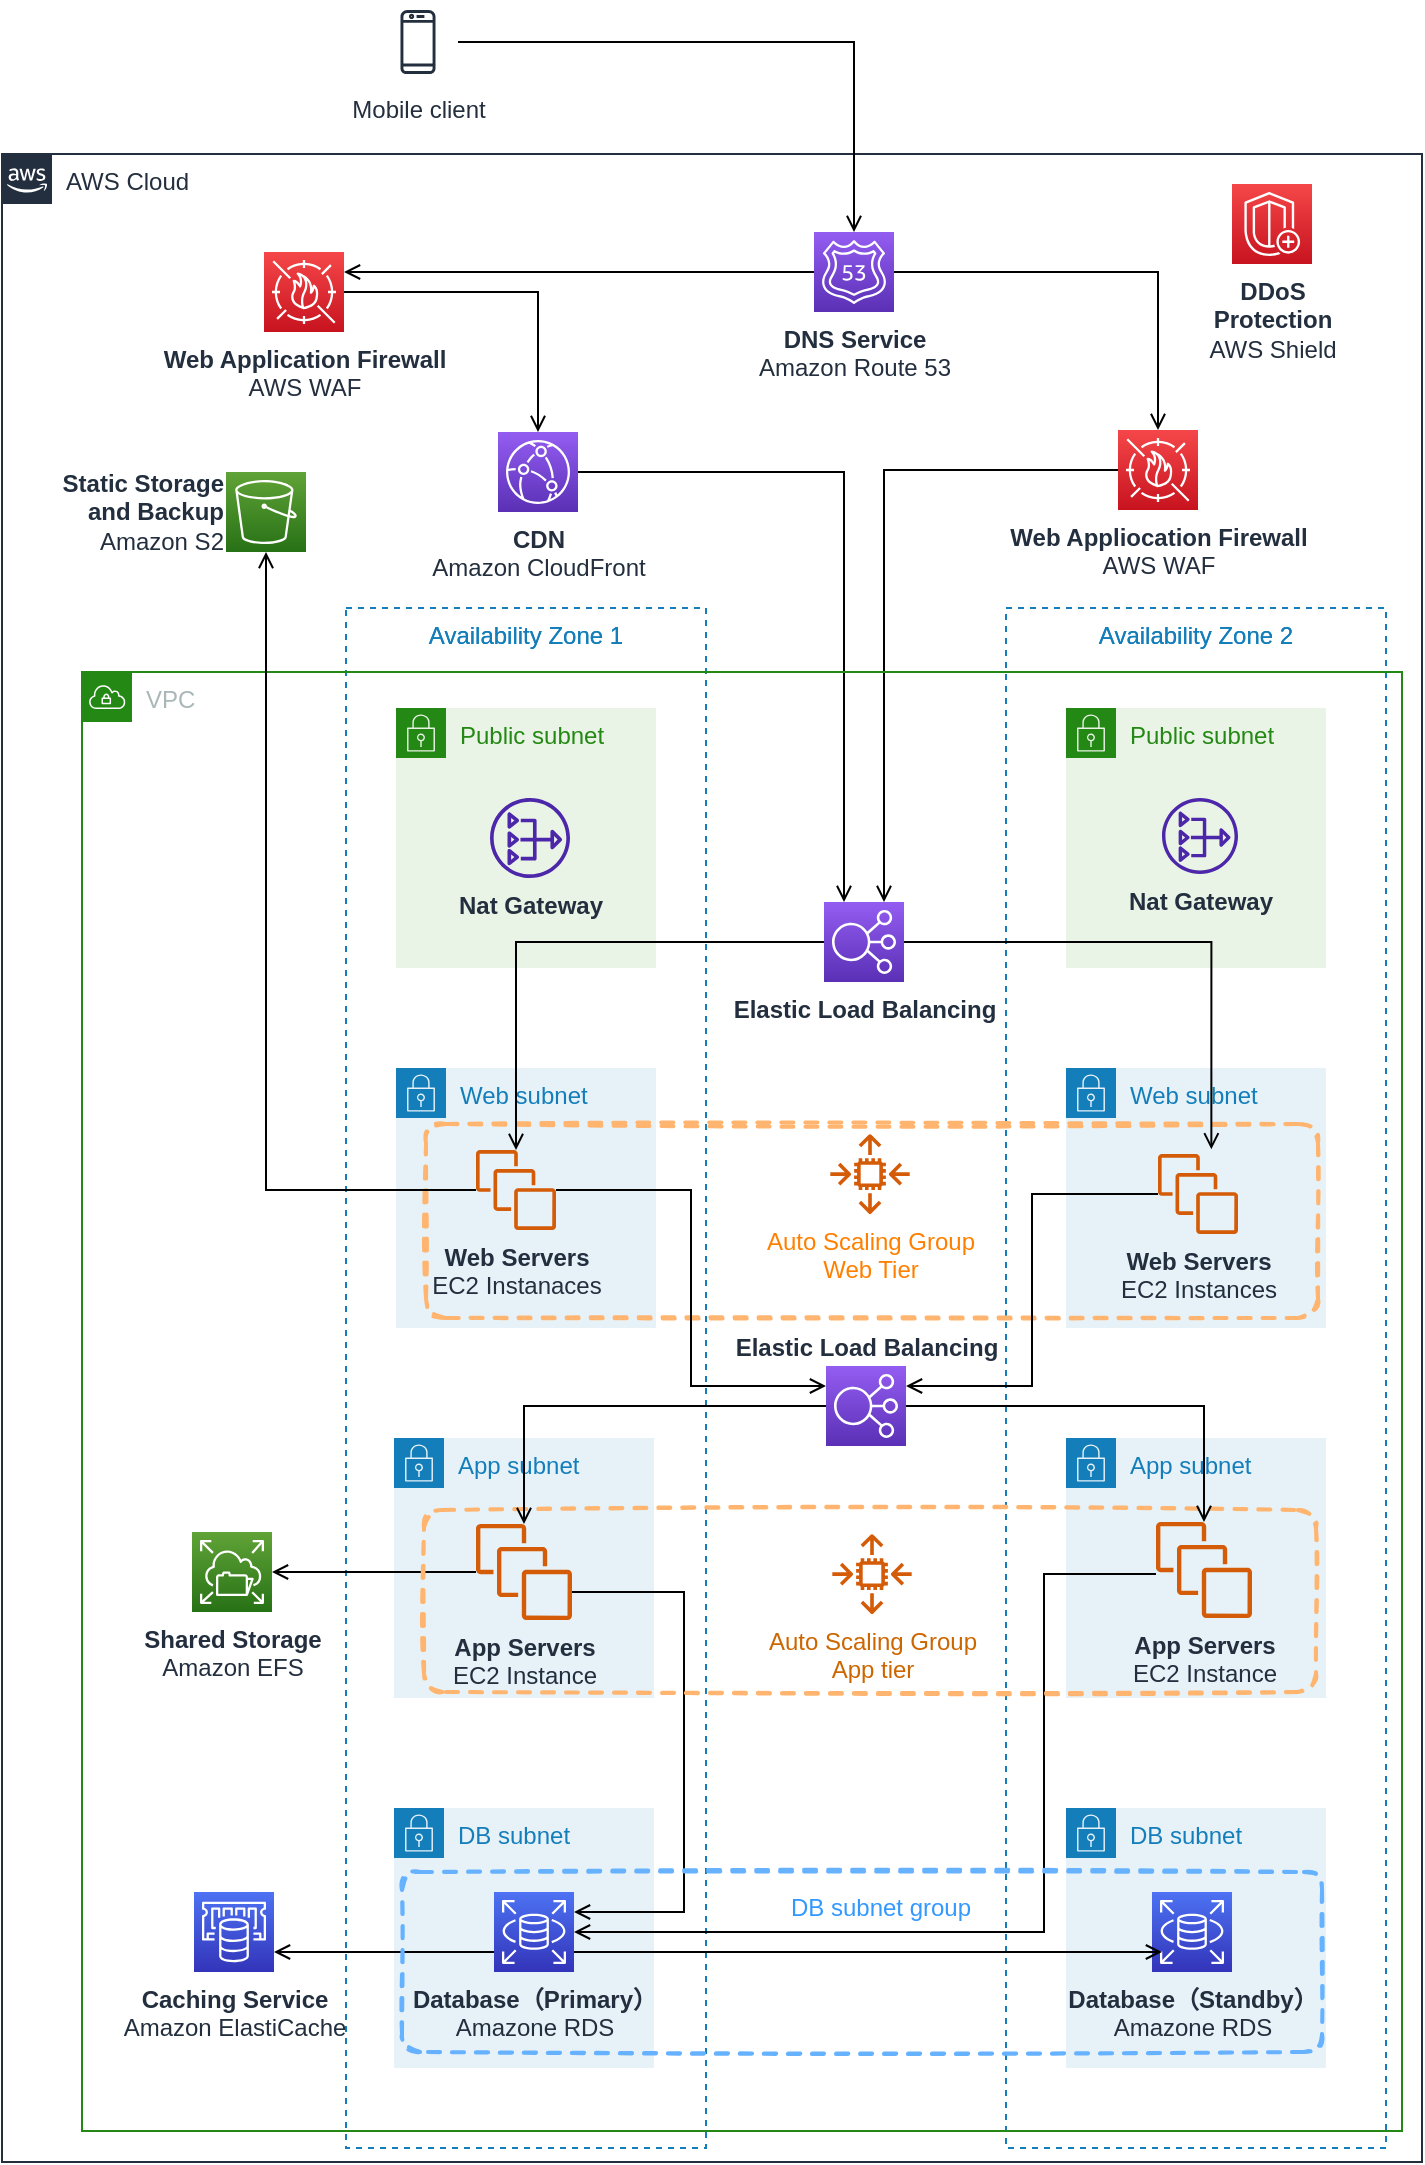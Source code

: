 <mxfile version="20.6.0" type="github">
  <diagram id="NBsggCKVuBA1LdsYjbiz" name="第 1 页">
    <mxGraphModel dx="1209" dy="586" grid="1" gridSize="10" guides="1" tooltips="1" connect="1" arrows="1" fold="1" page="1" pageScale="1" pageWidth="827" pageHeight="1169" math="0" shadow="0">
      <root>
        <mxCell id="0" />
        <mxCell id="1" parent="0" />
        <mxCell id="g7H52zCNC9NMij33Aelw-1" value="AWS Cloud" style="points=[[0,0],[0.25,0],[0.5,0],[0.75,0],[1,0],[1,0.25],[1,0.5],[1,0.75],[1,1],[0.75,1],[0.5,1],[0.25,1],[0,1],[0,0.75],[0,0.5],[0,0.25]];outlineConnect=0;gradientColor=none;html=1;whiteSpace=wrap;fontSize=12;fontStyle=0;container=1;pointerEvents=0;collapsible=0;recursiveResize=0;shape=mxgraph.aws4.group;grIcon=mxgraph.aws4.group_aws_cloud_alt;strokeColor=#232F3E;fillColor=none;verticalAlign=top;align=left;spacingLeft=30;fontColor=#232F3E;dashed=0;" vertex="1" parent="1">
          <mxGeometry x="59" y="100" width="710" height="1004" as="geometry" />
        </mxCell>
        <mxCell id="g7H52zCNC9NMij33Aelw-78" style="edgeStyle=orthogonalEdgeStyle;rounded=0;orthogonalLoop=1;jettySize=auto;html=1;entryX=1;entryY=0.25;entryDx=0;entryDy=0;entryPerimeter=0;fontColor=#3399FF;endArrow=open;endFill=0;" edge="1" parent="g7H52zCNC9NMij33Aelw-1" source="g7H52zCNC9NMij33Aelw-2" target="g7H52zCNC9NMij33Aelw-3">
          <mxGeometry relative="1" as="geometry" />
        </mxCell>
        <mxCell id="g7H52zCNC9NMij33Aelw-79" style="edgeStyle=orthogonalEdgeStyle;rounded=0;orthogonalLoop=1;jettySize=auto;html=1;entryX=0.5;entryY=0;entryDx=0;entryDy=0;entryPerimeter=0;fontColor=#3399FF;endArrow=open;endFill=0;" edge="1" parent="g7H52zCNC9NMij33Aelw-1" source="g7H52zCNC9NMij33Aelw-2" target="g7H52zCNC9NMij33Aelw-24">
          <mxGeometry relative="1" as="geometry" />
        </mxCell>
        <mxCell id="g7H52zCNC9NMij33Aelw-2" value="&lt;b&gt;DNS Service&lt;/b&gt;&lt;br&gt;Amazon Route 53" style="sketch=0;points=[[0,0,0],[0.25,0,0],[0.5,0,0],[0.75,0,0],[1,0,0],[0,1,0],[0.25,1,0],[0.5,1,0],[0.75,1,0],[1,1,0],[0,0.25,0],[0,0.5,0],[0,0.75,0],[1,0.25,0],[1,0.5,0],[1,0.75,0]];outlineConnect=0;fontColor=#232F3E;gradientColor=#945DF2;gradientDirection=north;fillColor=#5A30B5;strokeColor=#ffffff;dashed=0;verticalLabelPosition=bottom;verticalAlign=top;align=center;html=1;fontSize=12;fontStyle=0;aspect=fixed;shape=mxgraph.aws4.resourceIcon;resIcon=mxgraph.aws4.route_53;" vertex="1" parent="g7H52zCNC9NMij33Aelw-1">
          <mxGeometry x="406" y="39" width="40" height="40" as="geometry" />
        </mxCell>
        <mxCell id="g7H52zCNC9NMij33Aelw-26" value="Availability Zone 2" style="fillColor=none;strokeColor=#147EBA;dashed=1;verticalAlign=top;fontStyle=0;fontColor=#147EBA;" vertex="1" parent="g7H52zCNC9NMij33Aelw-1">
          <mxGeometry x="502" y="227" width="190" height="770" as="geometry" />
        </mxCell>
        <mxCell id="g7H52zCNC9NMij33Aelw-77" style="edgeStyle=orthogonalEdgeStyle;rounded=0;orthogonalLoop=1;jettySize=auto;html=1;entryX=0.5;entryY=0;entryDx=0;entryDy=0;entryPerimeter=0;fontColor=#3399FF;endArrow=open;endFill=0;" edge="1" parent="g7H52zCNC9NMij33Aelw-1" source="g7H52zCNC9NMij33Aelw-3" target="g7H52zCNC9NMij33Aelw-22">
          <mxGeometry relative="1" as="geometry" />
        </mxCell>
        <mxCell id="g7H52zCNC9NMij33Aelw-3" value="&lt;b&gt;Web Application Firewall&lt;/b&gt;&lt;br&gt;AWS WAF" style="sketch=0;points=[[0,0,0],[0.25,0,0],[0.5,0,0],[0.75,0,0],[1,0,0],[0,1,0],[0.25,1,0],[0.5,1,0],[0.75,1,0],[1,1,0],[0,0.25,0],[0,0.5,0],[0,0.75,0],[1,0.25,0],[1,0.5,0],[1,0.75,0]];outlineConnect=0;fontColor=#232F3E;gradientColor=#F54749;gradientDirection=north;fillColor=#C7131F;strokeColor=#ffffff;dashed=0;verticalLabelPosition=bottom;verticalAlign=top;align=center;html=1;fontSize=12;fontStyle=0;aspect=fixed;shape=mxgraph.aws4.resourceIcon;resIcon=mxgraph.aws4.waf;" vertex="1" parent="g7H52zCNC9NMij33Aelw-1">
          <mxGeometry x="131" y="49" width="40" height="40" as="geometry" />
        </mxCell>
        <mxCell id="g7H52zCNC9NMij33Aelw-7" value="&lt;b&gt;DDoS&lt;br&gt;Protection&lt;/b&gt;&lt;br&gt;AWS Shield" style="sketch=0;points=[[0,0,0],[0.25,0,0],[0.5,0,0],[0.75,0,0],[1,0,0],[0,1,0],[0.25,1,0],[0.5,1,0],[0.75,1,0],[1,1,0],[0,0.25,0],[0,0.5,0],[0,0.75,0],[1,0.25,0],[1,0.5,0],[1,0.75,0]];outlineConnect=0;fontColor=#232F3E;gradientColor=#F54749;gradientDirection=north;fillColor=#C7131F;strokeColor=#ffffff;dashed=0;verticalLabelPosition=bottom;verticalAlign=top;align=center;html=1;fontSize=12;fontStyle=0;aspect=fixed;shape=mxgraph.aws4.resourceIcon;resIcon=mxgraph.aws4.shield;" vertex="1" parent="g7H52zCNC9NMij33Aelw-1">
          <mxGeometry x="615" y="15" width="40" height="40" as="geometry" />
        </mxCell>
        <mxCell id="g7H52zCNC9NMij33Aelw-8" value="Availability Zone 1" style="fillColor=none;strokeColor=#147EBA;dashed=1;verticalAlign=top;fontStyle=0;fontColor=#147EBA;" vertex="1" parent="g7H52zCNC9NMij33Aelw-1">
          <mxGeometry x="172" y="227" width="180" height="770" as="geometry" />
        </mxCell>
        <mxCell id="g7H52zCNC9NMij33Aelw-9" value="Availability Zone 2" style="fillColor=none;strokeColor=#147EBA;dashed=1;verticalAlign=top;fontStyle=0;fontColor=#147EBA;" vertex="1" parent="g7H52zCNC9NMij33Aelw-1">
          <mxGeometry x="502" y="227" width="190" height="770" as="geometry" />
        </mxCell>
        <mxCell id="g7H52zCNC9NMij33Aelw-10" value="Public subnet" style="points=[[0,0],[0.25,0],[0.5,0],[0.75,0],[1,0],[1,0.25],[1,0.5],[1,0.75],[1,1],[0.75,1],[0.5,1],[0.25,1],[0,1],[0,0.75],[0,0.5],[0,0.25]];outlineConnect=0;gradientColor=none;html=1;whiteSpace=wrap;fontSize=12;fontStyle=0;container=1;pointerEvents=0;collapsible=0;recursiveResize=0;shape=mxgraph.aws4.group;grIcon=mxgraph.aws4.group_security_group;grStroke=0;strokeColor=#248814;fillColor=#E9F3E6;verticalAlign=top;align=left;spacingLeft=30;fontColor=#248814;dashed=0;" vertex="1" parent="g7H52zCNC9NMij33Aelw-1">
          <mxGeometry x="197" y="277" width="130" height="130" as="geometry" />
        </mxCell>
        <mxCell id="g7H52zCNC9NMij33Aelw-13" value="Public subnet" style="points=[[0,0],[0.25,0],[0.5,0],[0.75,0],[1,0],[1,0.25],[1,0.5],[1,0.75],[1,1],[0.75,1],[0.5,1],[0.25,1],[0,1],[0,0.75],[0,0.5],[0,0.25]];outlineConnect=0;gradientColor=none;html=1;whiteSpace=wrap;fontSize=12;fontStyle=0;container=1;pointerEvents=0;collapsible=0;recursiveResize=0;shape=mxgraph.aws4.group;grIcon=mxgraph.aws4.group_security_group;grStroke=0;strokeColor=#248814;fillColor=#E9F3E6;verticalAlign=top;align=left;spacingLeft=30;fontColor=#248814;dashed=0;" vertex="1" parent="g7H52zCNC9NMij33Aelw-1">
          <mxGeometry x="532" y="277" width="130" height="130" as="geometry" />
        </mxCell>
        <mxCell id="g7H52zCNC9NMij33Aelw-14" value="&lt;b&gt;Static Storage &lt;br&gt;and Backup&lt;/b&gt;&lt;br&gt;Amazon S2" style="sketch=0;points=[[0,0,0],[0.25,0,0],[0.5,0,0],[0.75,0,0],[1,0,0],[0,1,0],[0.25,1,0],[0.5,1,0],[0.75,1,0],[1,1,0],[0,0.25,0],[0,0.5,0],[0,0.75,0],[1,0.25,0],[1,0.5,0],[1,0.75,0]];outlineConnect=0;fontColor=#232F3E;gradientColor=#60A337;gradientDirection=north;fillColor=#277116;strokeColor=#ffffff;dashed=0;verticalLabelPosition=middle;verticalAlign=middle;align=right;html=1;fontSize=12;fontStyle=0;aspect=fixed;shape=mxgraph.aws4.resourceIcon;resIcon=mxgraph.aws4.s3;labelPosition=left;" vertex="1" parent="g7H52zCNC9NMij33Aelw-1">
          <mxGeometry x="112" y="159" width="40" height="40" as="geometry" />
        </mxCell>
        <mxCell id="g7H52zCNC9NMij33Aelw-15" value="Web subnet" style="points=[[0,0],[0.25,0],[0.5,0],[0.75,0],[1,0],[1,0.25],[1,0.5],[1,0.75],[1,1],[0.75,1],[0.5,1],[0.25,1],[0,1],[0,0.75],[0,0.5],[0,0.25]];outlineConnect=0;gradientColor=none;html=1;whiteSpace=wrap;fontSize=12;fontStyle=0;container=1;pointerEvents=0;collapsible=0;recursiveResize=0;shape=mxgraph.aws4.group;grIcon=mxgraph.aws4.group_security_group;grStroke=0;strokeColor=#147EBA;fillColor=#E6F2F8;verticalAlign=top;align=left;spacingLeft=30;fontColor=#147EBA;dashed=0;" vertex="1" parent="g7H52zCNC9NMij33Aelw-1">
          <mxGeometry x="197" y="457" width="130" height="130" as="geometry" />
        </mxCell>
        <mxCell id="g7H52zCNC9NMij33Aelw-16" value="Web subnet" style="points=[[0,0],[0.25,0],[0.5,0],[0.75,0],[1,0],[1,0.25],[1,0.5],[1,0.75],[1,1],[0.75,1],[0.5,1],[0.25,1],[0,1],[0,0.75],[0,0.5],[0,0.25]];outlineConnect=0;gradientColor=none;html=1;whiteSpace=wrap;fontSize=12;fontStyle=0;container=1;pointerEvents=0;collapsible=0;recursiveResize=0;shape=mxgraph.aws4.group;grIcon=mxgraph.aws4.group_security_group;grStroke=0;strokeColor=#147EBA;fillColor=#E6F2F8;verticalAlign=top;align=left;spacingLeft=30;fontColor=#147EBA;dashed=0;" vertex="1" parent="g7H52zCNC9NMij33Aelw-1">
          <mxGeometry x="532" y="457" width="130" height="130" as="geometry" />
        </mxCell>
        <mxCell id="g7H52zCNC9NMij33Aelw-17" value="App subnet" style="points=[[0,0],[0.25,0],[0.5,0],[0.75,0],[1,0],[1,0.25],[1,0.5],[1,0.75],[1,1],[0.75,1],[0.5,1],[0.25,1],[0,1],[0,0.75],[0,0.5],[0,0.25]];outlineConnect=0;gradientColor=none;html=1;whiteSpace=wrap;fontSize=12;fontStyle=0;container=1;pointerEvents=0;collapsible=0;recursiveResize=0;shape=mxgraph.aws4.group;grIcon=mxgraph.aws4.group_security_group;grStroke=0;strokeColor=#147EBA;fillColor=#E6F2F8;verticalAlign=top;align=left;spacingLeft=30;fontColor=#147EBA;dashed=0;" vertex="1" parent="g7H52zCNC9NMij33Aelw-1">
          <mxGeometry x="196" y="642" width="130" height="130" as="geometry" />
        </mxCell>
        <mxCell id="g7H52zCNC9NMij33Aelw-18" value="App subnet" style="points=[[0,0],[0.25,0],[0.5,0],[0.75,0],[1,0],[1,0.25],[1,0.5],[1,0.75],[1,1],[0.75,1],[0.5,1],[0.25,1],[0,1],[0,0.75],[0,0.5],[0,0.25]];outlineConnect=0;gradientColor=none;html=1;whiteSpace=wrap;fontSize=12;fontStyle=0;container=1;pointerEvents=0;collapsible=0;recursiveResize=0;shape=mxgraph.aws4.group;grIcon=mxgraph.aws4.group_security_group;grStroke=0;strokeColor=#147EBA;fillColor=#E6F2F8;verticalAlign=top;align=left;spacingLeft=30;fontColor=#147EBA;dashed=0;" vertex="1" parent="g7H52zCNC9NMij33Aelw-1">
          <mxGeometry x="532" y="642" width="130" height="130" as="geometry" />
        </mxCell>
        <mxCell id="g7H52zCNC9NMij33Aelw-20" value="DB subnet" style="points=[[0,0],[0.25,0],[0.5,0],[0.75,0],[1,0],[1,0.25],[1,0.5],[1,0.75],[1,1],[0.75,1],[0.5,1],[0.25,1],[0,1],[0,0.75],[0,0.5],[0,0.25]];outlineConnect=0;gradientColor=none;html=1;whiteSpace=wrap;fontSize=12;fontStyle=0;container=1;pointerEvents=0;collapsible=0;recursiveResize=0;shape=mxgraph.aws4.group;grIcon=mxgraph.aws4.group_security_group;grStroke=0;strokeColor=#147EBA;fillColor=#E6F2F8;verticalAlign=top;align=left;spacingLeft=30;fontColor=#147EBA;dashed=0;" vertex="1" parent="g7H52zCNC9NMij33Aelw-1">
          <mxGeometry x="196" y="827" width="130" height="130" as="geometry" />
        </mxCell>
        <mxCell id="g7H52zCNC9NMij33Aelw-21" value="DB subnet" style="points=[[0,0],[0.25,0],[0.5,0],[0.75,0],[1,0],[1,0.25],[1,0.5],[1,0.75],[1,1],[0.75,1],[0.5,1],[0.25,1],[0,1],[0,0.75],[0,0.5],[0,0.25]];outlineConnect=0;gradientColor=none;html=1;whiteSpace=wrap;fontSize=12;fontStyle=0;container=1;pointerEvents=0;collapsible=0;recursiveResize=0;shape=mxgraph.aws4.group;grIcon=mxgraph.aws4.group_security_group;grStroke=0;strokeColor=#147EBA;fillColor=#E6F2F8;verticalAlign=top;align=left;spacingLeft=30;fontColor=#147EBA;dashed=0;" vertex="1" parent="g7H52zCNC9NMij33Aelw-1">
          <mxGeometry x="532" y="827" width="130" height="130" as="geometry" />
        </mxCell>
        <mxCell id="g7H52zCNC9NMij33Aelw-74" style="edgeStyle=orthogonalEdgeStyle;rounded=0;orthogonalLoop=1;jettySize=auto;html=1;entryX=0.25;entryY=0;entryDx=0;entryDy=0;entryPerimeter=0;fontColor=#3399FF;endArrow=open;endFill=0;" edge="1" parent="g7H52zCNC9NMij33Aelw-1" source="g7H52zCNC9NMij33Aelw-22" target="g7H52zCNC9NMij33Aelw-23">
          <mxGeometry relative="1" as="geometry" />
        </mxCell>
        <mxCell id="g7H52zCNC9NMij33Aelw-22" value="&lt;b&gt;CDN&lt;/b&gt;&lt;br&gt;Amazon CloudFront" style="sketch=0;points=[[0,0,0],[0.25,0,0],[0.5,0,0],[0.75,0,0],[1,0,0],[0,1,0],[0.25,1,0],[0.5,1,0],[0.75,1,0],[1,1,0],[0,0.25,0],[0,0.5,0],[0,0.75,0],[1,0.25,0],[1,0.5,0],[1,0.75,0]];outlineConnect=0;fontColor=#232F3E;gradientColor=#945DF2;gradientDirection=north;fillColor=#5A30B5;strokeColor=#ffffff;dashed=0;verticalLabelPosition=bottom;verticalAlign=top;align=center;html=1;fontSize=12;fontStyle=0;aspect=fixed;shape=mxgraph.aws4.resourceIcon;resIcon=mxgraph.aws4.cloudfront;" vertex="1" parent="g7H52zCNC9NMij33Aelw-1">
          <mxGeometry x="248" y="139" width="40" height="40" as="geometry" />
        </mxCell>
        <mxCell id="g7H52zCNC9NMij33Aelw-23" value="&lt;b&gt;Elastic Load Balancing&lt;/b&gt;" style="sketch=0;points=[[0,0,0],[0.25,0,0],[0.5,0,0],[0.75,0,0],[1,0,0],[0,1,0],[0.25,1,0],[0.5,1,0],[0.75,1,0],[1,1,0],[0,0.25,0],[0,0.5,0],[0,0.75,0],[1,0.25,0],[1,0.5,0],[1,0.75,0]];outlineConnect=0;fontColor=#232F3E;gradientColor=#945DF2;gradientDirection=north;fillColor=#5A30B5;strokeColor=#ffffff;dashed=0;verticalLabelPosition=bottom;verticalAlign=top;align=center;html=1;fontSize=12;fontStyle=0;aspect=fixed;shape=mxgraph.aws4.resourceIcon;resIcon=mxgraph.aws4.elastic_load_balancing;" vertex="1" parent="g7H52zCNC9NMij33Aelw-1">
          <mxGeometry x="411" y="374" width="40" height="40" as="geometry" />
        </mxCell>
        <mxCell id="g7H52zCNC9NMij33Aelw-76" style="edgeStyle=orthogonalEdgeStyle;rounded=0;orthogonalLoop=1;jettySize=auto;html=1;entryX=0.75;entryY=0;entryDx=0;entryDy=0;entryPerimeter=0;fontColor=#3399FF;endArrow=open;endFill=0;" edge="1" parent="g7H52zCNC9NMij33Aelw-1" source="g7H52zCNC9NMij33Aelw-24" target="g7H52zCNC9NMij33Aelw-23">
          <mxGeometry relative="1" as="geometry" />
        </mxCell>
        <mxCell id="g7H52zCNC9NMij33Aelw-24" value="&lt;b&gt;Web Appliocation Firewall&lt;/b&gt;&lt;br&gt;AWS WAF" style="sketch=0;points=[[0,0,0],[0.25,0,0],[0.5,0,0],[0.75,0,0],[1,0,0],[0,1,0],[0.25,1,0],[0.5,1,0],[0.75,1,0],[1,1,0],[0,0.25,0],[0,0.5,0],[0,0.75,0],[1,0.25,0],[1,0.5,0],[1,0.75,0]];outlineConnect=0;fontColor=#232F3E;gradientColor=#F54749;gradientDirection=north;fillColor=#C7131F;strokeColor=#ffffff;dashed=0;verticalLabelPosition=bottom;verticalAlign=top;align=center;html=1;fontSize=12;fontStyle=0;aspect=fixed;shape=mxgraph.aws4.resourceIcon;resIcon=mxgraph.aws4.waf;" vertex="1" parent="g7H52zCNC9NMij33Aelw-1">
          <mxGeometry x="558" y="138" width="40" height="40" as="geometry" />
        </mxCell>
        <mxCell id="g7H52zCNC9NMij33Aelw-25" value="Availability Zone 1" style="fillColor=none;strokeColor=#147EBA;dashed=1;verticalAlign=top;fontStyle=0;fontColor=#147EBA;" vertex="1" parent="g7H52zCNC9NMij33Aelw-1">
          <mxGeometry x="172" y="227" width="180" height="770" as="geometry" />
        </mxCell>
        <mxCell id="g7H52zCNC9NMij33Aelw-27" value="Public subnet" style="points=[[0,0],[0.25,0],[0.5,0],[0.75,0],[1,0],[1,0.25],[1,0.5],[1,0.75],[1,1],[0.75,1],[0.5,1],[0.25,1],[0,1],[0,0.75],[0,0.5],[0,0.25]];outlineConnect=0;gradientColor=none;html=1;whiteSpace=wrap;fontSize=12;fontStyle=0;container=1;pointerEvents=0;collapsible=0;recursiveResize=0;shape=mxgraph.aws4.group;grIcon=mxgraph.aws4.group_security_group;grStroke=0;strokeColor=#248814;fillColor=#E9F3E6;verticalAlign=top;align=left;spacingLeft=30;fontColor=#248814;dashed=0;" vertex="1" parent="g7H52zCNC9NMij33Aelw-1">
          <mxGeometry x="197" y="277" width="130" height="130" as="geometry" />
        </mxCell>
        <mxCell id="g7H52zCNC9NMij33Aelw-28" value="Public subnet" style="points=[[0,0],[0.25,0],[0.5,0],[0.75,0],[1,0],[1,0.25],[1,0.5],[1,0.75],[1,1],[0.75,1],[0.5,1],[0.25,1],[0,1],[0,0.75],[0,0.5],[0,0.25]];outlineConnect=0;gradientColor=none;html=1;whiteSpace=wrap;fontSize=12;fontStyle=0;container=1;pointerEvents=0;collapsible=0;recursiveResize=0;shape=mxgraph.aws4.group;grIcon=mxgraph.aws4.group_security_group;grStroke=0;strokeColor=#248814;fillColor=#E9F3E6;verticalAlign=top;align=left;spacingLeft=30;fontColor=#248814;dashed=0;" vertex="1" parent="g7H52zCNC9NMij33Aelw-1">
          <mxGeometry x="532" y="277" width="130" height="130" as="geometry" />
        </mxCell>
        <mxCell id="g7H52zCNC9NMij33Aelw-30" value="Web subnet" style="points=[[0,0],[0.25,0],[0.5,0],[0.75,0],[1,0],[1,0.25],[1,0.5],[1,0.75],[1,1],[0.75,1],[0.5,1],[0.25,1],[0,1],[0,0.75],[0,0.5],[0,0.25]];outlineConnect=0;gradientColor=none;html=1;whiteSpace=wrap;fontSize=12;fontStyle=0;container=1;pointerEvents=0;collapsible=0;recursiveResize=0;shape=mxgraph.aws4.group;grIcon=mxgraph.aws4.group_security_group;grStroke=0;strokeColor=#147EBA;fillColor=#E6F2F8;verticalAlign=top;align=left;spacingLeft=30;fontColor=#147EBA;dashed=0;" vertex="1" parent="g7H52zCNC9NMij33Aelw-1">
          <mxGeometry x="197" y="457" width="130" height="130" as="geometry" />
        </mxCell>
        <mxCell id="g7H52zCNC9NMij33Aelw-31" value="Web subnet" style="points=[[0,0],[0.25,0],[0.5,0],[0.75,0],[1,0],[1,0.25],[1,0.5],[1,0.75],[1,1],[0.75,1],[0.5,1],[0.25,1],[0,1],[0,0.75],[0,0.5],[0,0.25]];outlineConnect=0;gradientColor=none;html=1;whiteSpace=wrap;fontSize=12;fontStyle=0;container=1;pointerEvents=0;collapsible=0;recursiveResize=0;shape=mxgraph.aws4.group;grIcon=mxgraph.aws4.group_security_group;grStroke=0;strokeColor=#147EBA;fillColor=#E6F2F8;verticalAlign=top;align=left;spacingLeft=30;fontColor=#147EBA;dashed=0;" vertex="1" parent="g7H52zCNC9NMij33Aelw-1">
          <mxGeometry x="532" y="457" width="130" height="130" as="geometry" />
        </mxCell>
        <mxCell id="g7H52zCNC9NMij33Aelw-32" value="App subnet" style="points=[[0,0],[0.25,0],[0.5,0],[0.75,0],[1,0],[1,0.25],[1,0.5],[1,0.75],[1,1],[0.75,1],[0.5,1],[0.25,1],[0,1],[0,0.75],[0,0.5],[0,0.25]];outlineConnect=0;gradientColor=none;html=1;whiteSpace=wrap;fontSize=12;fontStyle=0;container=1;pointerEvents=0;collapsible=0;recursiveResize=0;shape=mxgraph.aws4.group;grIcon=mxgraph.aws4.group_security_group;grStroke=0;strokeColor=#147EBA;fillColor=#E6F2F8;verticalAlign=top;align=left;spacingLeft=30;fontColor=#147EBA;dashed=0;" vertex="1" parent="g7H52zCNC9NMij33Aelw-1">
          <mxGeometry x="196" y="642" width="130" height="130" as="geometry" />
        </mxCell>
        <mxCell id="g7H52zCNC9NMij33Aelw-33" value="App subnet" style="points=[[0,0],[0.25,0],[0.5,0],[0.75,0],[1,0],[1,0.25],[1,0.5],[1,0.75],[1,1],[0.75,1],[0.5,1],[0.25,1],[0,1],[0,0.75],[0,0.5],[0,0.25]];outlineConnect=0;gradientColor=none;html=1;whiteSpace=wrap;fontSize=12;fontStyle=0;container=1;pointerEvents=0;collapsible=0;recursiveResize=0;shape=mxgraph.aws4.group;grIcon=mxgraph.aws4.group_security_group;grStroke=0;strokeColor=#147EBA;fillColor=#E6F2F8;verticalAlign=top;align=left;spacingLeft=30;fontColor=#147EBA;dashed=0;" vertex="1" parent="g7H52zCNC9NMij33Aelw-1">
          <mxGeometry x="532" y="642" width="130" height="130" as="geometry" />
        </mxCell>
        <mxCell id="g7H52zCNC9NMij33Aelw-34" value="DB subnet" style="points=[[0,0],[0.25,0],[0.5,0],[0.75,0],[1,0],[1,0.25],[1,0.5],[1,0.75],[1,1],[0.75,1],[0.5,1],[0.25,1],[0,1],[0,0.75],[0,0.5],[0,0.25]];outlineConnect=0;gradientColor=none;html=1;whiteSpace=wrap;fontSize=12;fontStyle=0;container=1;pointerEvents=0;collapsible=0;recursiveResize=0;shape=mxgraph.aws4.group;grIcon=mxgraph.aws4.group_security_group;grStroke=0;strokeColor=#147EBA;fillColor=#E6F2F8;verticalAlign=top;align=left;spacingLeft=30;fontColor=#147EBA;dashed=0;" vertex="1" parent="g7H52zCNC9NMij33Aelw-1">
          <mxGeometry x="196" y="827" width="130" height="130" as="geometry" />
        </mxCell>
        <mxCell id="g7H52zCNC9NMij33Aelw-35" value="DB subnet" style="points=[[0,0],[0.25,0],[0.5,0],[0.75,0],[1,0],[1,0.25],[1,0.5],[1,0.75],[1,1],[0.75,1],[0.5,1],[0.25,1],[0,1],[0,0.75],[0,0.5],[0,0.25]];outlineConnect=0;gradientColor=none;html=1;whiteSpace=wrap;fontSize=12;fontStyle=0;container=1;pointerEvents=0;collapsible=0;recursiveResize=0;shape=mxgraph.aws4.group;grIcon=mxgraph.aws4.group_security_group;grStroke=0;strokeColor=#147EBA;fillColor=#E6F2F8;verticalAlign=top;align=left;spacingLeft=30;fontColor=#147EBA;dashed=0;" vertex="1" parent="g7H52zCNC9NMij33Aelw-1">
          <mxGeometry x="532" y="827" width="130" height="130" as="geometry" />
        </mxCell>
        <mxCell id="g7H52zCNC9NMij33Aelw-36" value="VPC" style="points=[[0,0],[0.25,0],[0.5,0],[0.75,0],[1,0],[1,0.25],[1,0.5],[1,0.75],[1,1],[0.75,1],[0.5,1],[0.25,1],[0,1],[0,0.75],[0,0.5],[0,0.25]];outlineConnect=0;gradientColor=none;html=1;whiteSpace=wrap;fontSize=12;fontStyle=0;container=1;pointerEvents=0;collapsible=0;recursiveResize=0;shape=mxgraph.aws4.group;grIcon=mxgraph.aws4.group_vpc;strokeColor=#248814;fillColor=none;verticalAlign=top;align=left;spacingLeft=30;fontColor=#AAB7B8;dashed=0;" vertex="1" parent="g7H52zCNC9NMij33Aelw-1">
          <mxGeometry x="40" y="259" width="660" height="729.5" as="geometry" />
        </mxCell>
        <mxCell id="g7H52zCNC9NMij33Aelw-37" value="&lt;b&gt;Nat Gateway&lt;/b&gt;" style="sketch=0;outlineConnect=0;fontColor=#232F3E;gradientColor=none;fillColor=#4D27AA;strokeColor=none;dashed=0;verticalLabelPosition=bottom;verticalAlign=top;align=center;html=1;fontSize=12;fontStyle=0;aspect=fixed;pointerEvents=1;shape=mxgraph.aws4.nat_gateway;" vertex="1" parent="g7H52zCNC9NMij33Aelw-36">
          <mxGeometry x="204" y="63" width="40" height="40" as="geometry" />
        </mxCell>
        <mxCell id="g7H52zCNC9NMij33Aelw-41" value="&lt;b&gt;Web Servers&lt;/b&gt;&lt;br&gt;EC2 Instanaces" style="sketch=0;outlineConnect=0;fontColor=#232F3E;gradientColor=none;fillColor=#D45B07;strokeColor=none;dashed=0;verticalLabelPosition=bottom;verticalAlign=top;align=center;html=1;fontSize=12;fontStyle=0;aspect=fixed;pointerEvents=1;shape=mxgraph.aws4.instances;" vertex="1" parent="g7H52zCNC9NMij33Aelw-36">
          <mxGeometry x="197" y="239" width="40" height="40" as="geometry" />
        </mxCell>
        <mxCell id="g7H52zCNC9NMij33Aelw-42" value="&lt;b&gt;Web Servers&lt;/b&gt;&lt;br&gt;EC2 Instances" style="sketch=0;outlineConnect=0;fontColor=#232F3E;gradientColor=none;fillColor=#D45B07;strokeColor=none;dashed=0;verticalLabelPosition=bottom;verticalAlign=top;align=center;html=1;fontSize=12;fontStyle=0;aspect=fixed;pointerEvents=1;shape=mxgraph.aws4.instances;" vertex="1" parent="g7H52zCNC9NMij33Aelw-36">
          <mxGeometry x="538" y="241" width="40" height="40" as="geometry" />
        </mxCell>
        <mxCell id="g7H52zCNC9NMij33Aelw-49" style="edgeStyle=orthogonalEdgeStyle;rounded=0;orthogonalLoop=1;jettySize=auto;html=1;entryX=1;entryY=0.5;entryDx=0;entryDy=0;entryPerimeter=0;endArrow=open;endFill=0;" edge="1" parent="g7H52zCNC9NMij33Aelw-36" source="g7H52zCNC9NMij33Aelw-43" target="g7H52zCNC9NMij33Aelw-47">
          <mxGeometry relative="1" as="geometry" />
        </mxCell>
        <mxCell id="g7H52zCNC9NMij33Aelw-50" style="edgeStyle=orthogonalEdgeStyle;rounded=0;orthogonalLoop=1;jettySize=auto;html=1;entryX=1;entryY=0.25;entryDx=0;entryDy=0;entryPerimeter=0;endArrow=open;endFill=0;" edge="1" parent="g7H52zCNC9NMij33Aelw-36" source="g7H52zCNC9NMij33Aelw-43" target="g7H52zCNC9NMij33Aelw-45">
          <mxGeometry relative="1" as="geometry">
            <Array as="points">
              <mxPoint x="301" y="460" />
              <mxPoint x="301" y="620" />
            </Array>
          </mxGeometry>
        </mxCell>
        <mxCell id="g7H52zCNC9NMij33Aelw-43" value="&lt;b&gt;App Servers&lt;/b&gt;&lt;br&gt;EC2 Instance" style="sketch=0;outlineConnect=0;fontColor=#232F3E;gradientColor=none;fillColor=#D45B07;strokeColor=none;dashed=0;verticalLabelPosition=bottom;verticalAlign=top;align=center;html=1;fontSize=12;fontStyle=0;aspect=fixed;pointerEvents=1;shape=mxgraph.aws4.instances;" vertex="1" parent="g7H52zCNC9NMij33Aelw-36">
          <mxGeometry x="197" y="426" width="48" height="48" as="geometry" />
        </mxCell>
        <mxCell id="g7H52zCNC9NMij33Aelw-55" style="edgeStyle=orthogonalEdgeStyle;rounded=0;orthogonalLoop=1;jettySize=auto;html=1;entryX=1;entryY=0.5;entryDx=0;entryDy=0;entryPerimeter=0;endArrow=open;endFill=0;" edge="1" parent="g7H52zCNC9NMij33Aelw-36" source="g7H52zCNC9NMij33Aelw-44" target="g7H52zCNC9NMij33Aelw-45">
          <mxGeometry relative="1" as="geometry">
            <Array as="points">
              <mxPoint x="481" y="451" />
              <mxPoint x="481" y="630" />
            </Array>
          </mxGeometry>
        </mxCell>
        <mxCell id="g7H52zCNC9NMij33Aelw-44" value="&lt;b&gt;App Servers&lt;/b&gt;&lt;br&gt;EC2 Instance" style="sketch=0;outlineConnect=0;fontColor=#232F3E;gradientColor=none;fillColor=#D45B07;strokeColor=none;dashed=0;verticalLabelPosition=bottom;verticalAlign=top;align=center;html=1;fontSize=12;fontStyle=0;aspect=fixed;pointerEvents=1;shape=mxgraph.aws4.instances;" vertex="1" parent="g7H52zCNC9NMij33Aelw-36">
          <mxGeometry x="537" y="425" width="48" height="48" as="geometry" />
        </mxCell>
        <mxCell id="g7H52zCNC9NMij33Aelw-53" style="edgeStyle=orthogonalEdgeStyle;rounded=0;orthogonalLoop=1;jettySize=auto;html=1;entryX=1;entryY=0.75;entryDx=0;entryDy=0;entryPerimeter=0;endArrow=open;endFill=0;" edge="1" parent="g7H52zCNC9NMij33Aelw-36" source="g7H52zCNC9NMij33Aelw-45" target="g7H52zCNC9NMij33Aelw-48">
          <mxGeometry relative="1" as="geometry">
            <Array as="points">
              <mxPoint x="190" y="640" />
              <mxPoint x="190" y="640" />
            </Array>
          </mxGeometry>
        </mxCell>
        <mxCell id="g7H52zCNC9NMij33Aelw-45" value="&lt;b&gt;Database（Primary）&lt;/b&gt;&lt;br&gt;Amazone RDS" style="sketch=0;points=[[0,0,0],[0.25,0,0],[0.5,0,0],[0.75,0,0],[1,0,0],[0,1,0],[0.25,1,0],[0.5,1,0],[0.75,1,0],[1,1,0],[0,0.25,0],[0,0.5,0],[0,0.75,0],[1,0.25,0],[1,0.5,0],[1,0.75,0]];outlineConnect=0;fontColor=#232F3E;gradientColor=#4D72F3;gradientDirection=north;fillColor=#3334B9;strokeColor=#ffffff;dashed=0;verticalLabelPosition=bottom;verticalAlign=top;align=center;html=1;fontSize=12;fontStyle=0;aspect=fixed;shape=mxgraph.aws4.resourceIcon;resIcon=mxgraph.aws4.rds;" vertex="1" parent="g7H52zCNC9NMij33Aelw-36">
          <mxGeometry x="206" y="610" width="40" height="40" as="geometry" />
        </mxCell>
        <mxCell id="g7H52zCNC9NMij33Aelw-47" value="&lt;b&gt;Shared Storage&lt;/b&gt;&lt;br&gt;Amazon EFS" style="sketch=0;points=[[0,0,0],[0.25,0,0],[0.5,0,0],[0.75,0,0],[1,0,0],[0,1,0],[0.25,1,0],[0.5,1,0],[0.75,1,0],[1,1,0],[0,0.25,0],[0,0.5,0],[0,0.75,0],[1,0.25,0],[1,0.5,0],[1,0.75,0]];outlineConnect=0;fontColor=#232F3E;gradientColor=#60A337;gradientDirection=north;fillColor=#277116;strokeColor=#ffffff;dashed=0;verticalLabelPosition=bottom;verticalAlign=top;align=center;html=1;fontSize=12;fontStyle=0;aspect=fixed;shape=mxgraph.aws4.resourceIcon;resIcon=mxgraph.aws4.elastic_file_system;" vertex="1" parent="g7H52zCNC9NMij33Aelw-36">
          <mxGeometry x="55" y="430" width="40" height="40" as="geometry" />
        </mxCell>
        <mxCell id="g7H52zCNC9NMij33Aelw-48" value="&lt;b&gt;Caching Service&lt;/b&gt;&lt;br&gt;Amazon ElastiCache" style="sketch=0;points=[[0,0,0],[0.25,0,0],[0.5,0,0],[0.75,0,0],[1,0,0],[0,1,0],[0.25,1,0],[0.5,1,0],[0.75,1,0],[1,1,0],[0,0.25,0],[0,0.5,0],[0,0.75,0],[1,0.25,0],[1,0.5,0],[1,0.75,0]];outlineConnect=0;fontColor=#232F3E;gradientColor=#4D72F3;gradientDirection=north;fillColor=#3334B9;strokeColor=#ffffff;dashed=0;verticalLabelPosition=bottom;verticalAlign=top;align=center;html=1;fontSize=12;fontStyle=0;aspect=fixed;shape=mxgraph.aws4.resourceIcon;resIcon=mxgraph.aws4.elasticache;" vertex="1" parent="g7H52zCNC9NMij33Aelw-36">
          <mxGeometry x="56" y="610" width="40" height="40" as="geometry" />
        </mxCell>
        <mxCell id="g7H52zCNC9NMij33Aelw-60" value="&lt;font color=&quot;#cc6600&quot;&gt;Auto Scaling Group&lt;br&gt;App tier&lt;/font&gt;" style="sketch=0;outlineConnect=0;fontColor=#232F3E;gradientColor=none;fillColor=#D45B07;strokeColor=none;dashed=0;verticalLabelPosition=bottom;verticalAlign=top;align=center;html=1;fontSize=12;fontStyle=0;aspect=fixed;pointerEvents=1;shape=mxgraph.aws4.auto_scaling2;" vertex="1" parent="g7H52zCNC9NMij33Aelw-36">
          <mxGeometry x="375" y="431" width="40" height="40" as="geometry" />
        </mxCell>
        <mxCell id="g7H52zCNC9NMij33Aelw-67" value="&lt;font color=&quot;#3399ff&quot;&gt;DB subnet group&lt;/font&gt;" style="text;html=1;align=center;verticalAlign=middle;resizable=0;points=[];autosize=1;strokeColor=none;fillColor=none;fontColor=#CC6600;" vertex="1" parent="g7H52zCNC9NMij33Aelw-36">
          <mxGeometry x="344" y="603" width="110" height="30" as="geometry" />
        </mxCell>
        <mxCell id="g7H52zCNC9NMij33Aelw-81" value="&lt;font color=&quot;#ff8000&quot;&gt;Auto Scaling Group&lt;br&gt;Web Tier&lt;/font&gt;" style="sketch=0;outlineConnect=0;fontColor=#232F3E;gradientColor=none;fillColor=#D45B07;strokeColor=none;dashed=0;verticalLabelPosition=bottom;verticalAlign=top;align=center;html=1;fontSize=12;fontStyle=0;aspect=fixed;pointerEvents=1;shape=mxgraph.aws4.auto_scaling2;strokeWidth=1;" vertex="1" parent="g7H52zCNC9NMij33Aelw-36">
          <mxGeometry x="374" y="231" width="40" height="40" as="geometry" />
        </mxCell>
        <mxCell id="g7H52zCNC9NMij33Aelw-63" value="" style="rounded=1;arcSize=10;dashed=1;fillColor=none;gradientColor=none;strokeWidth=2;sketch=1;strokeColor=#FFB570;" vertex="1" parent="g7H52zCNC9NMij33Aelw-36">
          <mxGeometry x="171" y="419" width="446" height="91" as="geometry" />
        </mxCell>
        <mxCell id="g7H52zCNC9NMij33Aelw-66" value="" style="rounded=1;arcSize=10;dashed=1;fillColor=none;gradientColor=none;strokeWidth=2;sketch=1;strokeColor=#66B2FF;" vertex="1" parent="g7H52zCNC9NMij33Aelw-36">
          <mxGeometry x="160" y="600" width="460" height="90" as="geometry" />
        </mxCell>
        <mxCell id="g7H52zCNC9NMij33Aelw-80" value="" style="rounded=1;arcSize=10;dashed=1;fillColor=none;gradientColor=none;strokeWidth=2;sketch=1;strokeColor=#FFB570;" vertex="1" parent="g7H52zCNC9NMij33Aelw-36">
          <mxGeometry x="172" y="226" width="446" height="97" as="geometry" />
        </mxCell>
        <mxCell id="g7H52zCNC9NMij33Aelw-38" value="&lt;b&gt;Nat Gateway&lt;/b&gt;" style="sketch=0;outlineConnect=0;fontColor=#232F3E;gradientColor=none;fillColor=#4D27AA;strokeColor=none;dashed=0;verticalLabelPosition=bottom;verticalAlign=top;align=center;html=1;fontSize=12;fontStyle=0;aspect=fixed;pointerEvents=1;shape=mxgraph.aws4.nat_gateway;" vertex="1" parent="g7H52zCNC9NMij33Aelw-1">
          <mxGeometry x="580" y="322" width="38" height="38" as="geometry" />
        </mxCell>
        <mxCell id="g7H52zCNC9NMij33Aelw-46" value="&lt;b&gt;Database（Standby）&lt;/b&gt;&lt;br&gt;Amazone RDS" style="sketch=0;points=[[0,0,0],[0.25,0,0],[0.5,0,0],[0.75,0,0],[1,0,0],[0,1,0],[0.25,1,0],[0.5,1,0],[0.75,1,0],[1,1,0],[0,0.25,0],[0,0.5,0],[0,0.75,0],[1,0.25,0],[1,0.5,0],[1,0.75,0]];outlineConnect=0;fontColor=#232F3E;gradientColor=#4D72F3;gradientDirection=north;fillColor=#3334B9;strokeColor=#ffffff;dashed=0;verticalLabelPosition=bottom;verticalAlign=top;align=center;html=1;fontSize=12;fontStyle=0;aspect=fixed;shape=mxgraph.aws4.resourceIcon;resIcon=mxgraph.aws4.rds;" vertex="1" parent="g7H52zCNC9NMij33Aelw-1">
          <mxGeometry x="575" y="869" width="40" height="40" as="geometry" />
        </mxCell>
        <mxCell id="g7H52zCNC9NMij33Aelw-52" style="edgeStyle=orthogonalEdgeStyle;rounded=0;orthogonalLoop=1;jettySize=auto;html=1;endArrow=open;endFill=0;" edge="1" parent="g7H52zCNC9NMij33Aelw-1" source="g7H52zCNC9NMij33Aelw-45">
          <mxGeometry relative="1" as="geometry">
            <mxPoint x="580" y="899" as="targetPoint" />
            <Array as="points">
              <mxPoint x="576" y="899" />
            </Array>
          </mxGeometry>
        </mxCell>
        <mxCell id="g7H52zCNC9NMij33Aelw-69" style="edgeStyle=orthogonalEdgeStyle;rounded=0;orthogonalLoop=1;jettySize=auto;html=1;entryX=0.5;entryY=1;entryDx=0;entryDy=0;entryPerimeter=0;fontColor=#3399FF;endArrow=open;endFill=0;" edge="1" parent="g7H52zCNC9NMij33Aelw-1" source="g7H52zCNC9NMij33Aelw-41" target="g7H52zCNC9NMij33Aelw-14">
          <mxGeometry relative="1" as="geometry" />
        </mxCell>
        <mxCell id="g7H52zCNC9NMij33Aelw-72" style="edgeStyle=orthogonalEdgeStyle;rounded=0;orthogonalLoop=1;jettySize=auto;html=1;entryX=0.667;entryY=-0.058;entryDx=0;entryDy=0;entryPerimeter=0;fontColor=#3399FF;endArrow=open;endFill=0;" edge="1" parent="g7H52zCNC9NMij33Aelw-1" source="g7H52zCNC9NMij33Aelw-23" target="g7H52zCNC9NMij33Aelw-42">
          <mxGeometry relative="1" as="geometry" />
        </mxCell>
        <mxCell id="g7H52zCNC9NMij33Aelw-73" style="edgeStyle=orthogonalEdgeStyle;rounded=0;orthogonalLoop=1;jettySize=auto;html=1;fontColor=#3399FF;endArrow=open;endFill=0;" edge="1" parent="g7H52zCNC9NMij33Aelw-1" source="g7H52zCNC9NMij33Aelw-23" target="g7H52zCNC9NMij33Aelw-41">
          <mxGeometry relative="1" as="geometry" />
        </mxCell>
        <mxCell id="g7H52zCNC9NMij33Aelw-58" style="edgeStyle=orthogonalEdgeStyle;rounded=0;orthogonalLoop=1;jettySize=auto;html=1;endArrow=open;endFill=0;" edge="1" parent="1" source="g7H52zCNC9NMij33Aelw-56" target="g7H52zCNC9NMij33Aelw-43">
          <mxGeometry relative="1" as="geometry" />
        </mxCell>
        <mxCell id="g7H52zCNC9NMij33Aelw-59" style="edgeStyle=orthogonalEdgeStyle;rounded=0;orthogonalLoop=1;jettySize=auto;html=1;endArrow=open;endFill=0;" edge="1" parent="1" source="g7H52zCNC9NMij33Aelw-56" target="g7H52zCNC9NMij33Aelw-44">
          <mxGeometry relative="1" as="geometry" />
        </mxCell>
        <mxCell id="g7H52zCNC9NMij33Aelw-56" value="&lt;b&gt;Elastic Load Balancing&lt;/b&gt;" style="sketch=0;points=[[0,0,0],[0.25,0,0],[0.5,0,0],[0.75,0,0],[1,0,0],[0,1,0],[0.25,1,0],[0.5,1,0],[0.75,1,0],[1,1,0],[0,0.25,0],[0,0.5,0],[0,0.75,0],[1,0.25,0],[1,0.5,0],[1,0.75,0]];outlineConnect=0;fontColor=#232F3E;gradientColor=#945DF2;gradientDirection=north;fillColor=#5A30B5;strokeColor=#ffffff;dashed=0;verticalLabelPosition=top;verticalAlign=bottom;align=center;html=1;fontSize=12;fontStyle=0;aspect=fixed;shape=mxgraph.aws4.resourceIcon;resIcon=mxgraph.aws4.elastic_load_balancing;labelPosition=center;" vertex="1" parent="1">
          <mxGeometry x="471" y="706" width="40" height="40" as="geometry" />
        </mxCell>
        <mxCell id="g7H52zCNC9NMij33Aelw-70" style="edgeStyle=orthogonalEdgeStyle;rounded=0;orthogonalLoop=1;jettySize=auto;html=1;entryX=0;entryY=0.25;entryDx=0;entryDy=0;entryPerimeter=0;fontColor=#3399FF;endArrow=open;endFill=0;" edge="1" parent="1" source="g7H52zCNC9NMij33Aelw-41" target="g7H52zCNC9NMij33Aelw-56">
          <mxGeometry relative="1" as="geometry" />
        </mxCell>
        <mxCell id="g7H52zCNC9NMij33Aelw-71" style="edgeStyle=orthogonalEdgeStyle;rounded=0;orthogonalLoop=1;jettySize=auto;html=1;entryX=1;entryY=0.25;entryDx=0;entryDy=0;entryPerimeter=0;fontColor=#3399FF;endArrow=open;endFill=0;" edge="1" parent="1" source="g7H52zCNC9NMij33Aelw-42" target="g7H52zCNC9NMij33Aelw-56">
          <mxGeometry relative="1" as="geometry" />
        </mxCell>
        <mxCell id="g7H52zCNC9NMij33Aelw-85" style="edgeStyle=orthogonalEdgeStyle;rounded=0;orthogonalLoop=1;jettySize=auto;html=1;entryX=0.5;entryY=0;entryDx=0;entryDy=0;entryPerimeter=0;fontColor=#FF8000;endArrow=open;endFill=0;" edge="1" parent="1" source="g7H52zCNC9NMij33Aelw-84" target="g7H52zCNC9NMij33Aelw-2">
          <mxGeometry relative="1" as="geometry" />
        </mxCell>
        <mxCell id="g7H52zCNC9NMij33Aelw-84" value="Mobile client" style="sketch=0;outlineConnect=0;fontColor=#232F3E;gradientColor=none;strokeColor=#232F3E;fillColor=#ffffff;dashed=0;verticalLabelPosition=bottom;verticalAlign=top;align=center;html=1;fontSize=12;fontStyle=0;aspect=fixed;shape=mxgraph.aws4.resourceIcon;resIcon=mxgraph.aws4.mobile_client;strokeWidth=2;" vertex="1" parent="1">
          <mxGeometry x="247" y="24" width="40" height="40" as="geometry" />
        </mxCell>
      </root>
    </mxGraphModel>
  </diagram>
</mxfile>
